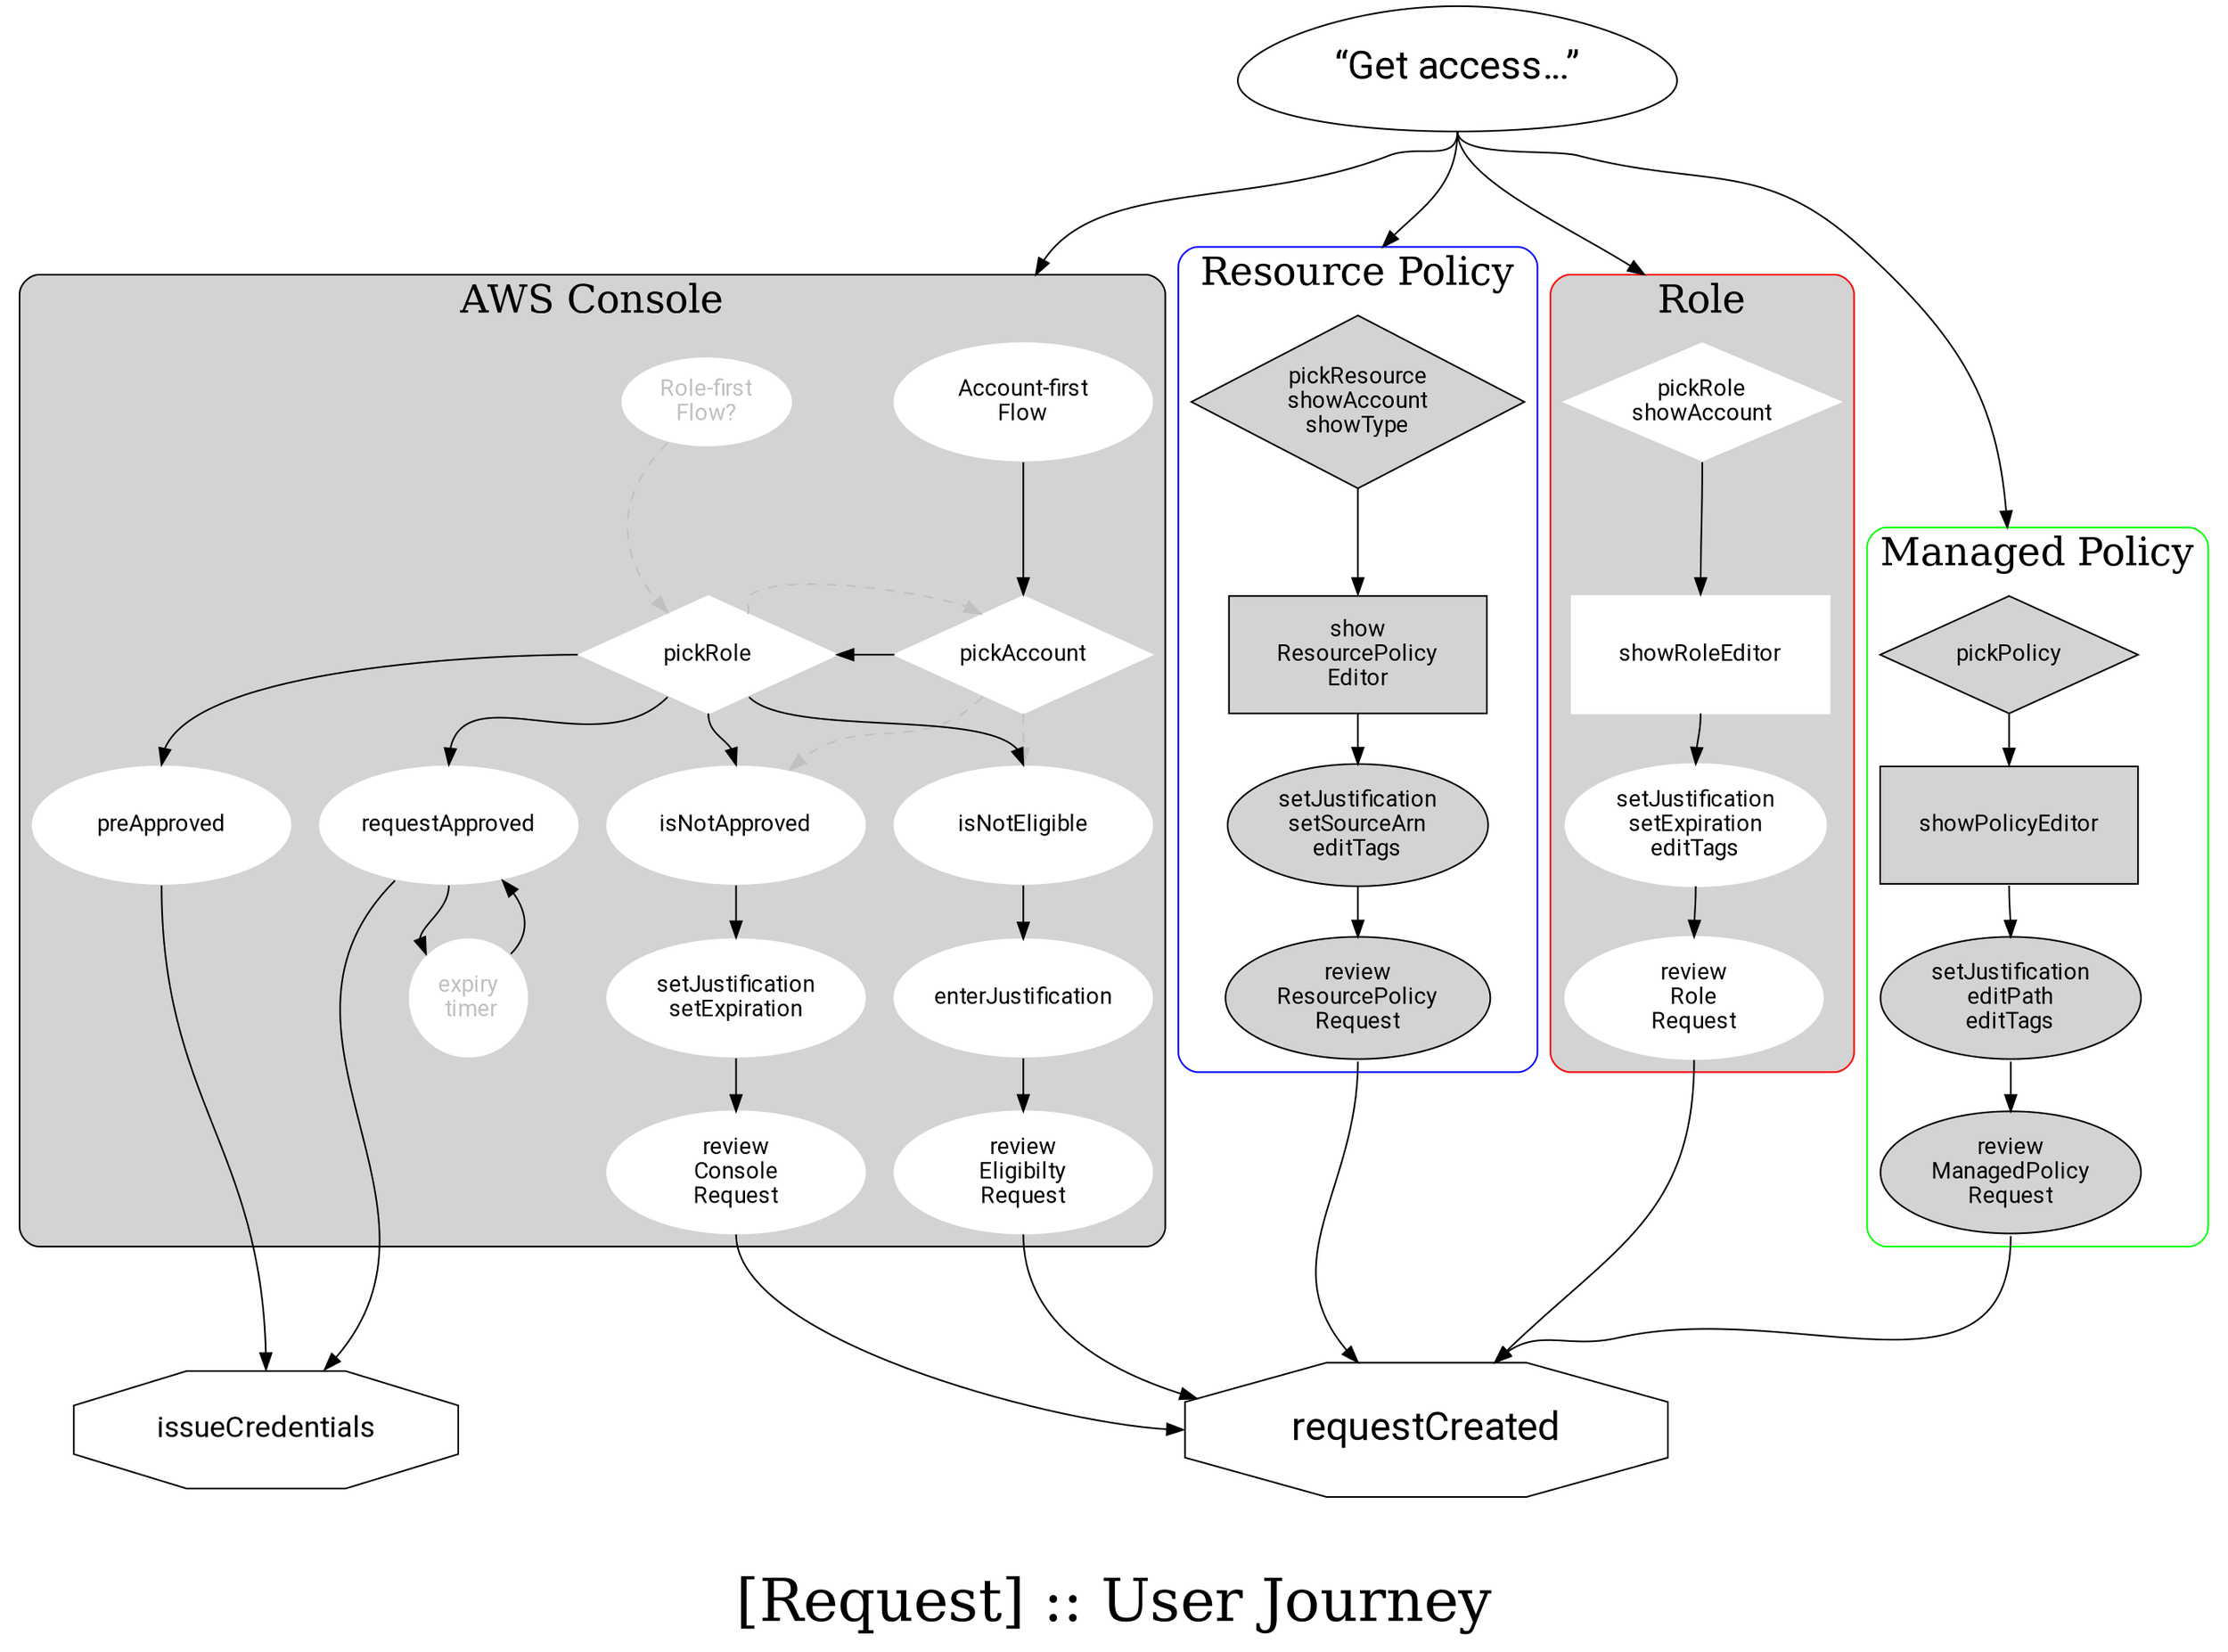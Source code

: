 digraph Request {
    label="\n[Request] :: User Journey"; fontsize=36;
    rankdir="TB"
    ranksep=0.4;
    node[width=2.2, height=1, fontname="Roboto"];
    edge[headport="n", tailport="s"]
	startRequest [shape=egg; label="“Get access…”"; margin=.2; fontsize=24];
	end [shape=octagon; label="requestCreated"; margin=.2; fontsize=24];
	issueCredentials [shape=octagon; label="issueCredentials";margin=.2; fontsize=18];
#    clusterrank=local
    compound=true

	subgraph cluster_a {
		style="filled, rounded"
		color=lightgrey;
		node [style=filled,color=white];
		label = "AWS Console"; fontsize=24
        color=black; fillcolor=lightgrey
		
        pickAccount [shape="diamond"]
		pickRole [shape="diamond"]
        {rank=same pickAccount pickRole}

        a0 -> pickAccount 
        pickAccount -> pickRole [headport=e, tailport=w]
        setJustification [label="setJustification\nsetExpiration"]
        reviewConsoleRequest [label="review\nConsole\nRequest"]
        pickRole -> isNotApproved -> setJustification 
        setJustification -> reviewConsoleRequest
        pickRole -> preApproved [tailport=w];
        wasApproved [label="requestApproved"; tooltip="Matches an\nApproved, Unexpired\n Request"]
        pickRole -> wasApproved [tailport=sw];
        a1 [label="Role-first\nFlow?"; fontcolor=grey, height=0.5, width=1]
 		a0 [label="Account-first\nFlow"]
        pickAccount -> isNotApproved [style="dashed"; color=grey; tailport=sw; headport=ne]
        pickAccount -> isNotEligible [style="dashed"; color=grey; tailport=s; headport=n]
		a1 -> pickRole [style="dashed"; color=grey; headport=nw, tailport=sw]
		pickRole -> pickAccount  [style="dashed",  color=grey; tailport=ne, headport=nw]
		countdown [shape="circle"; width=1; height=1; fontcolor=grey; label="expiry\n timer"]
		wasApproved -> countdown [tailport=s; headport=nw] 
		countdown-> wasApproved [tailport=ne, headport=se]
		reviewEligibilityRequest [label="review\nEligibilty\nRequest"]
		pickRole -> isNotEligible [tailport=se] 
		isNotEligible-> enterJustification -> reviewEligibilityRequest -> end [headport=W]
	}

	subgraph cluster_b {
        style=rounded
		label = "Managed Policy";
		fontsize=24
		color=green
		node [style=filled];
		b0 [shape=diamond; label="pickPolicy"]
		showPolicyEditor [shape=box]
		showSettingsEditor [label="setJustification\neditPath\neditTags"]
		reviewManagedPolicyRequest [label="review\nManagedPolicy\nRequest"]
		b0 -> showPolicyEditor -> showSettingsEditor -> reviewManagedPolicyRequest;
	}

	subgraph cluster_c {
		fillcolor=white;
		style="rounded"
		node [style=filled,fillcolor=lightgrey];
		label = "Resource Policy"; tooltip="Type ≠ Role"
        fontsize=24
		color=blue
		fillcolor=lightgrey;
		c0 [shape=diamond; label="pickResource\nshowAccount\nshowType"]
		showResourcePolicyEditor [shape=box; label="show\nResourcePolicy\nEditor"]
		showResourcePolicySettings [label="setJustification\nsetSourceArn\neditTags"]
		reviewResourcePolicyRequest [label="review\nResourcePolicy\nRequest"]
		c0 -> showResourcePolicyEditor -> showResourcePolicySettings -> reviewResourcePolicyRequest;
	}

	subgraph cluster_d {
		node [style=filled];
#		label = "Principal / Group"; #@@ INLINE?
		style="filled, rounded"
		fillcolor=lightgrey;
		node [style=filled,color=white];
        label="Role"; tooltip="Type == Role"
        fontsize=24
        color=red
        d0 [shape=diamond; label="pickRole\nshowAccount"] # @@ SHOULD THIS BE MULTI-ACCOUNT?
		showRoleEditor [shape=box]
		showRequestSettings [label="setJustification\nsetExpiration\neditTags"]
		reviewRoleRequest [label="review\nRole\nRequest"]
		d0 -> showRoleEditor -> showRequestSettings;
        showRequestSettings -> reviewRoleRequest
	}

	startRequest -> a0 [lhead="cluster_a"; label="\n\n\n"]
	startRequest -> b0 [lhead="cluster_b"; label="\n\n\n"]
	startRequest -> c0 [lhead="cluster_c"; label="\n\n\n"]
	startRequest -> d0 [lhead="cluster_d"; label="\n\n\n"]
	reviewConsoleRequest -> end [label="\n\n\n", headport=w];
    reviewManagedPolicyRequest -> end  [label="\n\n\n", headport=ne];
    reviewResourcePolicyRequest -> end  [label="\n\n\n", headport=nw];
    reviewRoleRequest -> end  [label="\n\n\n", headport=ne];
    preApproved -> issueCredentials [tailport=s, headport=n]
	wasApproved -> issueCredentials [tailport=sw, headport=ne]
    {rank=same end issueCredentials}
}